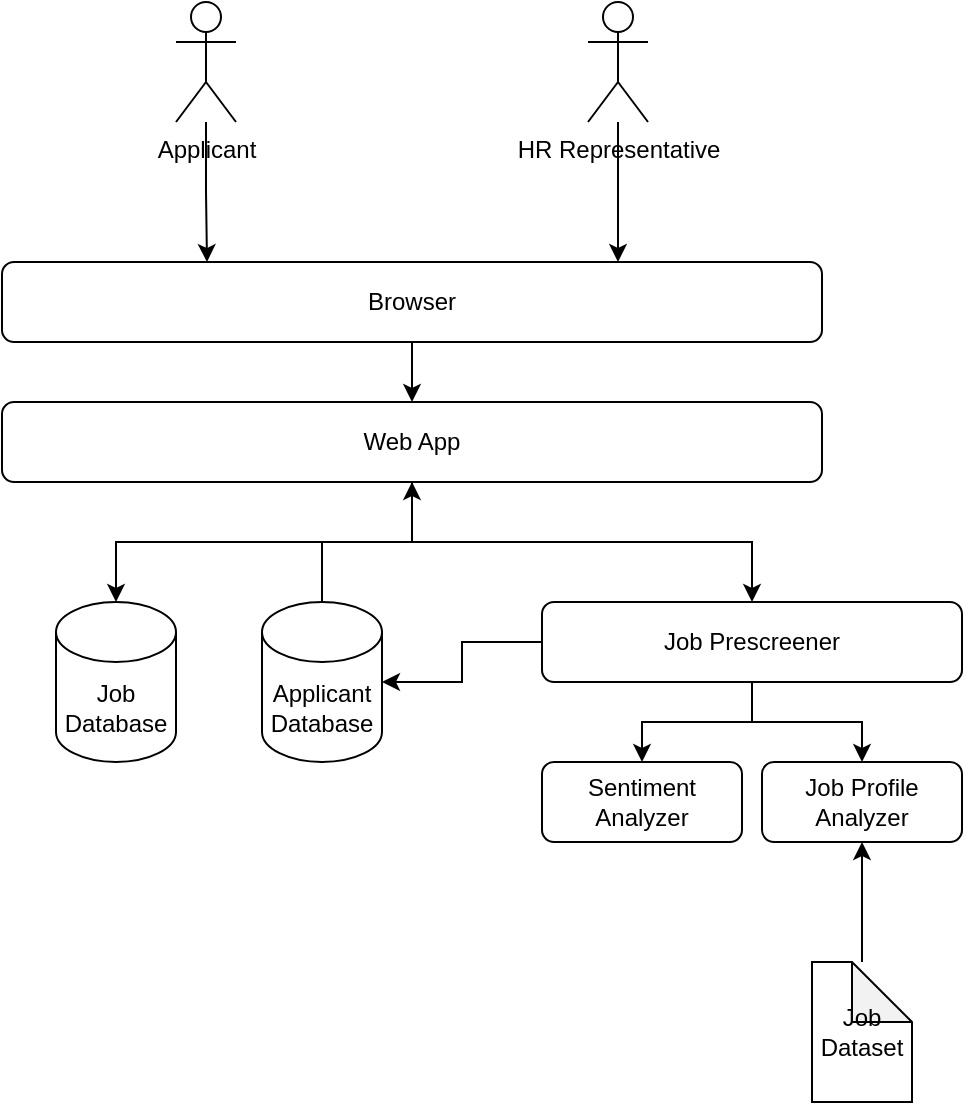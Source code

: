 <mxfile version="14.8.5" type="github" pages="3">
  <diagram id="7ybbHpX5dajk2UukcJ7S" name="Architecture">
    <mxGraphModel dx="1226" dy="1003" grid="1" gridSize="10" guides="1" tooltips="1" connect="1" arrows="1" fold="1" page="1" pageScale="1" pageWidth="850" pageHeight="1100" math="0" shadow="0">
      <root>
        <mxCell id="0" />
        <mxCell id="1" parent="0" />
        <mxCell id="MkK2GJTCESa-Gsvrgqye-18" style="edgeStyle=orthogonalEdgeStyle;rounded=0;orthogonalLoop=1;jettySize=auto;html=1;" edge="1" parent="1" source="MkK2GJTCESa-Gsvrgqye-8" target="MkK2GJTCESa-Gsvrgqye-16">
          <mxGeometry relative="1" as="geometry" />
        </mxCell>
        <mxCell id="MkK2GJTCESa-Gsvrgqye-8" value="Browser" style="rounded=1;whiteSpace=wrap;html=1;" vertex="1" parent="1">
          <mxGeometry x="50" y="160" width="410" height="40" as="geometry" />
        </mxCell>
        <mxCell id="MkK2GJTCESa-Gsvrgqye-13" style="edgeStyle=orthogonalEdgeStyle;rounded=0;orthogonalLoop=1;jettySize=auto;html=1;entryX=0.25;entryY=0;entryDx=0;entryDy=0;" edge="1" parent="1" source="MkK2GJTCESa-Gsvrgqye-10" target="MkK2GJTCESa-Gsvrgqye-8">
          <mxGeometry relative="1" as="geometry" />
        </mxCell>
        <mxCell id="MkK2GJTCESa-Gsvrgqye-10" value="Applicant" style="shape=umlActor;verticalLabelPosition=bottom;verticalAlign=top;html=1;outlineConnect=0;" vertex="1" parent="1">
          <mxGeometry x="137" y="30" width="30" height="60" as="geometry" />
        </mxCell>
        <mxCell id="MkK2GJTCESa-Gsvrgqye-14" style="edgeStyle=orthogonalEdgeStyle;rounded=0;orthogonalLoop=1;jettySize=auto;html=1;" edge="1" parent="1" source="MkK2GJTCESa-Gsvrgqye-12">
          <mxGeometry relative="1" as="geometry">
            <mxPoint x="358" y="160" as="targetPoint" />
          </mxGeometry>
        </mxCell>
        <mxCell id="MkK2GJTCESa-Gsvrgqye-12" value="HR Representative" style="shape=umlActor;verticalLabelPosition=bottom;verticalAlign=top;html=1;outlineConnect=0;" vertex="1" parent="1">
          <mxGeometry x="343" y="30" width="30" height="60" as="geometry" />
        </mxCell>
        <mxCell id="MkK2GJTCESa-Gsvrgqye-19" style="edgeStyle=orthogonalEdgeStyle;rounded=0;orthogonalLoop=1;jettySize=auto;html=1;" edge="1" parent="1" source="MkK2GJTCESa-Gsvrgqye-16" target="MkK2GJTCESa-Gsvrgqye-17">
          <mxGeometry relative="1" as="geometry" />
        </mxCell>
        <mxCell id="MkK2GJTCESa-Gsvrgqye-22" style="edgeStyle=orthogonalEdgeStyle;rounded=0;orthogonalLoop=1;jettySize=auto;html=1;" edge="1" parent="1" source="MkK2GJTCESa-Gsvrgqye-16" target="MkK2GJTCESa-Gsvrgqye-21">
          <mxGeometry relative="1" as="geometry" />
        </mxCell>
        <mxCell id="MkK2GJTCESa-Gsvrgqye-16" value="Web App" style="rounded=1;whiteSpace=wrap;html=1;" vertex="1" parent="1">
          <mxGeometry x="50" y="230" width="410" height="40" as="geometry" />
        </mxCell>
        <mxCell id="MkK2GJTCESa-Gsvrgqye-25" style="edgeStyle=orthogonalEdgeStyle;rounded=0;orthogonalLoop=1;jettySize=auto;html=1;entryX=0.5;entryY=0;entryDx=0;entryDy=0;" edge="1" parent="1" source="MkK2GJTCESa-Gsvrgqye-17" target="MkK2GJTCESa-Gsvrgqye-24">
          <mxGeometry relative="1" as="geometry" />
        </mxCell>
        <mxCell id="MkK2GJTCESa-Gsvrgqye-26" style="edgeStyle=orthogonalEdgeStyle;rounded=0;orthogonalLoop=1;jettySize=auto;html=1;entryX=0.5;entryY=0;entryDx=0;entryDy=0;" edge="1" parent="1" source="MkK2GJTCESa-Gsvrgqye-17" target="MkK2GJTCESa-Gsvrgqye-23">
          <mxGeometry relative="1" as="geometry" />
        </mxCell>
        <mxCell id="jto9FF4cPGwNwT2cM_o--3" style="edgeStyle=orthogonalEdgeStyle;rounded=0;orthogonalLoop=1;jettySize=auto;html=1;entryX=1;entryY=0.5;entryDx=0;entryDy=0;entryPerimeter=0;" edge="1" parent="1" source="MkK2GJTCESa-Gsvrgqye-17" target="jto9FF4cPGwNwT2cM_o--1">
          <mxGeometry relative="1" as="geometry" />
        </mxCell>
        <mxCell id="MkK2GJTCESa-Gsvrgqye-17" value="Job Prescreener" style="rounded=1;whiteSpace=wrap;html=1;" vertex="1" parent="1">
          <mxGeometry x="320" y="330" width="210" height="40" as="geometry" />
        </mxCell>
        <mxCell id="Db0mCJ6-AtugHzPYzEpu-3" style="edgeStyle=orthogonalEdgeStyle;rounded=0;orthogonalLoop=1;jettySize=auto;html=1;entryX=0.5;entryY=1;entryDx=0;entryDy=0;" edge="1" parent="1" source="MkK2GJTCESa-Gsvrgqye-20" target="MkK2GJTCESa-Gsvrgqye-23">
          <mxGeometry relative="1" as="geometry">
            <mxPoint x="510" y="530" as="sourcePoint" />
            <mxPoint x="680" y="525" as="targetPoint" />
          </mxGeometry>
        </mxCell>
        <mxCell id="MkK2GJTCESa-Gsvrgqye-20" value="Job Dataset" style="shape=note;whiteSpace=wrap;html=1;backgroundOutline=1;darkOpacity=0.05;" vertex="1" parent="1">
          <mxGeometry x="455" y="510" width="50" height="70" as="geometry" />
        </mxCell>
        <mxCell id="MkK2GJTCESa-Gsvrgqye-21" value="Job Database" style="shape=cylinder3;whiteSpace=wrap;html=1;boundedLbl=1;backgroundOutline=1;size=15;" vertex="1" parent="1">
          <mxGeometry x="77" y="330" width="60" height="80" as="geometry" />
        </mxCell>
        <mxCell id="MkK2GJTCESa-Gsvrgqye-23" value="Job Profile Analyzer" style="rounded=1;whiteSpace=wrap;html=1;" vertex="1" parent="1">
          <mxGeometry x="430" y="410" width="100" height="40" as="geometry" />
        </mxCell>
        <mxCell id="MkK2GJTCESa-Gsvrgqye-24" value="Sentiment Analyzer" style="rounded=1;whiteSpace=wrap;html=1;" vertex="1" parent="1">
          <mxGeometry x="320" y="410" width="100" height="40" as="geometry" />
        </mxCell>
        <mxCell id="jto9FF4cPGwNwT2cM_o--4" style="edgeStyle=orthogonalEdgeStyle;rounded=0;orthogonalLoop=1;jettySize=auto;html=1;" edge="1" parent="1" source="jto9FF4cPGwNwT2cM_o--1" target="MkK2GJTCESa-Gsvrgqye-16">
          <mxGeometry relative="1" as="geometry" />
        </mxCell>
        <mxCell id="jto9FF4cPGwNwT2cM_o--1" value="Applicant Database" style="shape=cylinder3;whiteSpace=wrap;html=1;boundedLbl=1;backgroundOutline=1;size=15;" vertex="1" parent="1">
          <mxGeometry x="180" y="330" width="60" height="80" as="geometry" />
        </mxCell>
      </root>
    </mxGraphModel>
  </diagram>
  <diagram name="Workflow" id="vTDRTKx50tNlv0lzdk5F">
    <mxGraphModel dx="1226" dy="1003" grid="1" gridSize="10" guides="1" tooltips="1" connect="1" arrows="1" fold="1" page="1" pageScale="1" pageWidth="850" pageHeight="1100" math="0" shadow="0">
      <root>
        <mxCell id="Ox0cRDw1gD9_AgDjJ6tY-0" />
        <mxCell id="Ox0cRDw1gD9_AgDjJ6tY-1" parent="Ox0cRDw1gD9_AgDjJ6tY-0" />
        <mxCell id="BILHACdmTxxNt2Fc3VCJ-8" style="edgeStyle=orthogonalEdgeStyle;rounded=0;orthogonalLoop=1;jettySize=auto;html=1;" edge="1" parent="Ox0cRDw1gD9_AgDjJ6tY-1" source="Ox0cRDw1gD9_AgDjJ6tY-5" target="BILHACdmTxxNt2Fc3VCJ-6">
          <mxGeometry relative="1" as="geometry" />
        </mxCell>
        <mxCell id="Ox0cRDw1gD9_AgDjJ6tY-5" value="Applicant" style="shape=umlActor;verticalLabelPosition=bottom;verticalAlign=top;html=1;outlineConnect=0;" vertex="1" parent="Ox0cRDw1gD9_AgDjJ6tY-1">
          <mxGeometry x="385" y="30" width="30" height="60" as="geometry" />
        </mxCell>
        <mxCell id="BILHACdmTxxNt2Fc3VCJ-27" style="edgeStyle=orthogonalEdgeStyle;rounded=0;orthogonalLoop=1;jettySize=auto;html=1;" edge="1" parent="Ox0cRDw1gD9_AgDjJ6tY-1" source="Ox0cRDw1gD9_AgDjJ6tY-13" target="Ox0cRDw1gD9_AgDjJ6tY-16">
          <mxGeometry relative="1" as="geometry">
            <mxPoint x="830" y="760" as="targetPoint" />
          </mxGeometry>
        </mxCell>
        <mxCell id="Ox0cRDw1gD9_AgDjJ6tY-13" value="Compile Behavioral Scores, Application Scores and Recommended Jobs&lt;br&gt;and Store in Applicant Database" style="rounded=1;whiteSpace=wrap;html=1;" vertex="1" parent="Ox0cRDw1gD9_AgDjJ6tY-1">
          <mxGeometry x="200" y="730" width="410" height="40" as="geometry" />
        </mxCell>
        <mxCell id="BILHACdmTxxNt2Fc3VCJ-1" style="edgeStyle=orthogonalEdgeStyle;rounded=0;orthogonalLoop=1;jettySize=auto;html=1;entryX=0.5;entryY=0;entryDx=0;entryDy=0;" edge="1" parent="Ox0cRDw1gD9_AgDjJ6tY-1" source="Ox0cRDw1gD9_AgDjJ6tY-15" target="BILHACdmTxxNt2Fc3VCJ-0">
          <mxGeometry relative="1" as="geometry" />
        </mxCell>
        <mxCell id="BILHACdmTxxNt2Fc3VCJ-31" style="edgeStyle=orthogonalEdgeStyle;rounded=0;orthogonalLoop=1;jettySize=auto;html=1;" edge="1" parent="Ox0cRDw1gD9_AgDjJ6tY-1" source="Ox0cRDw1gD9_AgDjJ6tY-15" target="BILHACdmTxxNt2Fc3VCJ-29">
          <mxGeometry relative="1" as="geometry">
            <Array as="points">
              <mxPoint x="725" y="150" />
              <mxPoint x="870" y="150" />
            </Array>
          </mxGeometry>
        </mxCell>
        <mxCell id="Ox0cRDw1gD9_AgDjJ6tY-15" value="Job Dataset" style="shape=note;whiteSpace=wrap;html=1;backgroundOutline=1;darkOpacity=0.05;" vertex="1" parent="Ox0cRDw1gD9_AgDjJ6tY-1">
          <mxGeometry x="700" y="50" width="50" height="70" as="geometry" />
        </mxCell>
        <mxCell id="Ox0cRDw1gD9_AgDjJ6tY-16" value="Applicant Database" style="shape=cylinder3;whiteSpace=wrap;html=1;boundedLbl=1;backgroundOutline=1;size=15;" vertex="1" parent="Ox0cRDw1gD9_AgDjJ6tY-1">
          <mxGeometry x="820" y="710" width="100" height="80" as="geometry" />
        </mxCell>
        <mxCell id="BILHACdmTxxNt2Fc3VCJ-3" style="edgeStyle=orthogonalEdgeStyle;rounded=0;orthogonalLoop=1;jettySize=auto;html=1;" edge="1" parent="Ox0cRDw1gD9_AgDjJ6tY-1" source="BILHACdmTxxNt2Fc3VCJ-0" target="BILHACdmTxxNt2Fc3VCJ-2">
          <mxGeometry relative="1" as="geometry" />
        </mxCell>
        <mxCell id="BILHACdmTxxNt2Fc3VCJ-0" value="TF-IDF Vectorizer" style="rounded=1;whiteSpace=wrap;html=1;" vertex="1" parent="Ox0cRDw1gD9_AgDjJ6tY-1">
          <mxGeometry x="675" y="180" width="100" height="40" as="geometry" />
        </mxCell>
        <mxCell id="BILHACdmTxxNt2Fc3VCJ-5" style="edgeStyle=orthogonalEdgeStyle;rounded=0;orthogonalLoop=1;jettySize=auto;html=1;entryX=1;entryY=0.5;entryDx=0;entryDy=0;" edge="1" parent="Ox0cRDw1gD9_AgDjJ6tY-1" source="BILHACdmTxxNt2Fc3VCJ-2" target="BILHACdmTxxNt2Fc3VCJ-13">
          <mxGeometry relative="1" as="geometry">
            <mxPoint x="725" y="400" as="targetPoint" />
            <Array as="points">
              <mxPoint x="720" y="420" />
            </Array>
          </mxGeometry>
        </mxCell>
        <mxCell id="BILHACdmTxxNt2Fc3VCJ-2" value="TF-IDF Job Matrix" style="shape=cylinder3;whiteSpace=wrap;html=1;boundedLbl=1;backgroundOutline=1;size=15;" vertex="1" parent="Ox0cRDw1gD9_AgDjJ6tY-1">
          <mxGeometry x="695" y="260" width="60" height="80" as="geometry" />
        </mxCell>
        <mxCell id="BILHACdmTxxNt2Fc3VCJ-10" style="edgeStyle=orthogonalEdgeStyle;rounded=0;orthogonalLoop=1;jettySize=auto;html=1;" edge="1" parent="Ox0cRDw1gD9_AgDjJ6tY-1" source="BILHACdmTxxNt2Fc3VCJ-6" target="BILHACdmTxxNt2Fc3VCJ-9">
          <mxGeometry relative="1" as="geometry" />
        </mxCell>
        <mxCell id="BILHACdmTxxNt2Fc3VCJ-12" style="edgeStyle=orthogonalEdgeStyle;rounded=0;orthogonalLoop=1;jettySize=auto;html=1;" edge="1" parent="Ox0cRDw1gD9_AgDjJ6tY-1" source="BILHACdmTxxNt2Fc3VCJ-6" target="BILHACdmTxxNt2Fc3VCJ-11">
          <mxGeometry relative="1" as="geometry" />
        </mxCell>
        <mxCell id="BILHACdmTxxNt2Fc3VCJ-6" value="Fill out Job Application Form" style="rounded=1;whiteSpace=wrap;html=1;" vertex="1" parent="Ox0cRDw1gD9_AgDjJ6tY-1">
          <mxGeometry x="350" y="170" width="100" height="40" as="geometry" />
        </mxCell>
        <mxCell id="BILHACdmTxxNt2Fc3VCJ-20" style="edgeStyle=orthogonalEdgeStyle;rounded=0;orthogonalLoop=1;jettySize=auto;html=1;entryX=0.5;entryY=0;entryDx=0;entryDy=0;" edge="1" parent="Ox0cRDw1gD9_AgDjJ6tY-1" source="BILHACdmTxxNt2Fc3VCJ-9" target="BILHACdmTxxNt2Fc3VCJ-19">
          <mxGeometry relative="1" as="geometry" />
        </mxCell>
        <mxCell id="BILHACdmTxxNt2Fc3VCJ-9" value="Run Sentiment Analysis on Behavioral Questions" style="rounded=1;whiteSpace=wrap;html=1;" vertex="1" parent="Ox0cRDw1gD9_AgDjJ6tY-1">
          <mxGeometry x="200" y="310" width="195" height="40" as="geometry" />
        </mxCell>
        <mxCell id="BILHACdmTxxNt2Fc3VCJ-14" style="edgeStyle=orthogonalEdgeStyle;rounded=0;orthogonalLoop=1;jettySize=auto;html=1;" edge="1" parent="Ox0cRDw1gD9_AgDjJ6tY-1" source="BILHACdmTxxNt2Fc3VCJ-11" target="BILHACdmTxxNt2Fc3VCJ-13">
          <mxGeometry relative="1" as="geometry" />
        </mxCell>
        <mxCell id="BILHACdmTxxNt2Fc3VCJ-11" value="Vectorize Applicant Job Profile" style="rounded=1;whiteSpace=wrap;html=1;" vertex="1" parent="Ox0cRDw1gD9_AgDjJ6tY-1">
          <mxGeometry x="415" y="310" width="195" height="40" as="geometry" />
        </mxCell>
        <mxCell id="BILHACdmTxxNt2Fc3VCJ-16" style="edgeStyle=orthogonalEdgeStyle;rounded=0;orthogonalLoop=1;jettySize=auto;html=1;" edge="1" parent="Ox0cRDw1gD9_AgDjJ6tY-1" source="BILHACdmTxxNt2Fc3VCJ-13" target="BILHACdmTxxNt2Fc3VCJ-15">
          <mxGeometry relative="1" as="geometry" />
        </mxCell>
        <mxCell id="BILHACdmTxxNt2Fc3VCJ-13" value="&lt;span&gt;Load Precomputed TF-IDF Job Matrix&lt;/span&gt;" style="rounded=1;whiteSpace=wrap;html=1;" vertex="1" parent="Ox0cRDw1gD9_AgDjJ6tY-1">
          <mxGeometry x="415" y="400" width="195" height="40" as="geometry" />
        </mxCell>
        <mxCell id="BILHACdmTxxNt2Fc3VCJ-18" style="edgeStyle=orthogonalEdgeStyle;rounded=0;orthogonalLoop=1;jettySize=auto;html=1;" edge="1" parent="Ox0cRDw1gD9_AgDjJ6tY-1" source="BILHACdmTxxNt2Fc3VCJ-15" target="BILHACdmTxxNt2Fc3VCJ-17">
          <mxGeometry relative="1" as="geometry">
            <Array as="points">
              <mxPoint x="513" y="540" />
              <mxPoint x="738" y="540" />
            </Array>
          </mxGeometry>
        </mxCell>
        <mxCell id="BILHACdmTxxNt2Fc3VCJ-24" style="edgeStyle=orthogonalEdgeStyle;rounded=0;orthogonalLoop=1;jettySize=auto;html=1;" edge="1" parent="Ox0cRDw1gD9_AgDjJ6tY-1" source="BILHACdmTxxNt2Fc3VCJ-15" target="BILHACdmTxxNt2Fc3VCJ-23">
          <mxGeometry relative="1" as="geometry" />
        </mxCell>
        <mxCell id="BILHACdmTxxNt2Fc3VCJ-15" value="&lt;span&gt;Compare Cosine Similarity from Applicant Job Profile and Job Matrix.&lt;/span&gt;" style="rounded=1;whiteSpace=wrap;html=1;" vertex="1" parent="Ox0cRDw1gD9_AgDjJ6tY-1">
          <mxGeometry x="415" y="480" width="195" height="40" as="geometry" />
        </mxCell>
        <mxCell id="BILHACdmTxxNt2Fc3VCJ-21" style="edgeStyle=orthogonalEdgeStyle;rounded=0;orthogonalLoop=1;jettySize=auto;html=1;entryX=0.5;entryY=0;entryDx=0;entryDy=0;" edge="1" parent="Ox0cRDw1gD9_AgDjJ6tY-1" source="BILHACdmTxxNt2Fc3VCJ-17" target="Ox0cRDw1gD9_AgDjJ6tY-13">
          <mxGeometry relative="1" as="geometry">
            <Array as="points">
              <mxPoint x="738" y="670" />
              <mxPoint x="405" y="670" />
            </Array>
          </mxGeometry>
        </mxCell>
        <mxCell id="BILHACdmTxxNt2Fc3VCJ-17" value="&lt;span&gt;Get TOP-N most similar Job Profiles to Applicant for Recomendation&lt;/span&gt;" style="rounded=1;whiteSpace=wrap;html=1;" vertex="1" parent="Ox0cRDw1gD9_AgDjJ6tY-1">
          <mxGeometry x="640" y="570" width="195" height="40" as="geometry" />
        </mxCell>
        <mxCell id="BILHACdmTxxNt2Fc3VCJ-22" style="edgeStyle=orthogonalEdgeStyle;rounded=0;orthogonalLoop=1;jettySize=auto;html=1;entryX=0.5;entryY=0;entryDx=0;entryDy=0;" edge="1" parent="Ox0cRDw1gD9_AgDjJ6tY-1" source="BILHACdmTxxNt2Fc3VCJ-19" target="Ox0cRDw1gD9_AgDjJ6tY-13">
          <mxGeometry relative="1" as="geometry" />
        </mxCell>
        <mxCell id="BILHACdmTxxNt2Fc3VCJ-19" value="Create sentiment Score Average" style="rounded=1;whiteSpace=wrap;html=1;" vertex="1" parent="Ox0cRDw1gD9_AgDjJ6tY-1">
          <mxGeometry x="200" y="570" width="195" height="40" as="geometry" />
        </mxCell>
        <mxCell id="BILHACdmTxxNt2Fc3VCJ-26" style="edgeStyle=orthogonalEdgeStyle;rounded=0;orthogonalLoop=1;jettySize=auto;html=1;" edge="1" parent="Ox0cRDw1gD9_AgDjJ6tY-1" source="BILHACdmTxxNt2Fc3VCJ-23" target="Ox0cRDw1gD9_AgDjJ6tY-13">
          <mxGeometry relative="1" as="geometry" />
        </mxCell>
        <mxCell id="BILHACdmTxxNt2Fc3VCJ-23" value="&lt;span&gt;Get Score from Applicant profile vs Applied Job&lt;/span&gt;" style="rounded=1;whiteSpace=wrap;html=1;" vertex="1" parent="Ox0cRDw1gD9_AgDjJ6tY-1">
          <mxGeometry x="415" y="570" width="195" height="40" as="geometry" />
        </mxCell>
        <mxCell id="BILHACdmTxxNt2Fc3VCJ-29" value="Job Database" style="shape=cylinder3;whiteSpace=wrap;html=1;boundedLbl=1;backgroundOutline=1;size=15;" vertex="1" parent="Ox0cRDw1gD9_AgDjJ6tY-1">
          <mxGeometry x="820" y="370" width="100" height="80" as="geometry" />
        </mxCell>
      </root>
    </mxGraphModel>
  </diagram>
  <diagram id="st5UAcDkh8hBPhruOyUk" name="HR Representative Flow">
    <mxGraphModel dx="376" dy="1003" grid="1" gridSize="10" guides="1" tooltips="1" connect="1" arrows="1" fold="1" page="1" pageScale="1" pageWidth="850" pageHeight="1100" math="0" shadow="0">
      <root>
        <mxCell id="MIVdPbs2UFeUPwhbEwiN-0" />
        <mxCell id="MIVdPbs2UFeUPwhbEwiN-1" parent="MIVdPbs2UFeUPwhbEwiN-0" />
        <mxCell id="U6gcK8wM517_whFydwB--0" value="HR Representative" style="shape=umlActor;verticalLabelPosition=bottom;verticalAlign=top;html=1;outlineConnect=0;" vertex="1" parent="MIVdPbs2UFeUPwhbEwiN-1">
          <mxGeometry x="1282.5" y="70" width="30" height="60" as="geometry" />
        </mxCell>
        <mxCell id="U6gcK8wM517_whFydwB--1" style="edgeStyle=orthogonalEdgeStyle;rounded=0;orthogonalLoop=1;jettySize=auto;html=1;" edge="1" parent="MIVdPbs2UFeUPwhbEwiN-1" source="U6gcK8wM517_whFydwB--3">
          <mxGeometry relative="1" as="geometry">
            <mxPoint x="1297.5" y="150" as="targetPoint" />
          </mxGeometry>
        </mxCell>
        <mxCell id="U6gcK8wM517_whFydwB--2" style="edgeStyle=orthogonalEdgeStyle;rounded=0;orthogonalLoop=1;jettySize=auto;html=1;" edge="1" parent="MIVdPbs2UFeUPwhbEwiN-1" source="U6gcK8wM517_whFydwB--3" target="U6gcK8wM517_whFydwB--5">
          <mxGeometry relative="1" as="geometry" />
        </mxCell>
        <mxCell id="U6gcK8wM517_whFydwB--3" value="Retrieve List of Job" style="rounded=1;whiteSpace=wrap;html=1;" vertex="1" parent="MIVdPbs2UFeUPwhbEwiN-1">
          <mxGeometry x="1200" y="280" width="195" height="40" as="geometry" />
        </mxCell>
        <mxCell id="U6gcK8wM517_whFydwB--4" style="edgeStyle=orthogonalEdgeStyle;rounded=0;orthogonalLoop=1;jettySize=auto;html=1;entryX=0.5;entryY=0;entryDx=0;entryDy=0;" edge="1" parent="MIVdPbs2UFeUPwhbEwiN-1" source="U6gcK8wM517_whFydwB--5" target="U6gcK8wM517_whFydwB--7">
          <mxGeometry relative="1" as="geometry" />
        </mxCell>
        <mxCell id="U6gcK8wM517_whFydwB--5" value="Pick a Job to review applicants" style="rounded=1;whiteSpace=wrap;html=1;" vertex="1" parent="MIVdPbs2UFeUPwhbEwiN-1">
          <mxGeometry x="1200" y="390" width="195" height="40" as="geometry" />
        </mxCell>
        <mxCell id="U6gcK8wM517_whFydwB--6" style="edgeStyle=orthogonalEdgeStyle;rounded=0;orthogonalLoop=1;jettySize=auto;html=1;" edge="1" parent="MIVdPbs2UFeUPwhbEwiN-1" source="U6gcK8wM517_whFydwB--7" target="U6gcK8wM517_whFydwB--9">
          <mxGeometry relative="1" as="geometry" />
        </mxCell>
        <mxCell id="U6gcK8wM517_whFydwB--7" value="Retrieve Applicants for the Job" style="rounded=1;whiteSpace=wrap;html=1;" vertex="1" parent="MIVdPbs2UFeUPwhbEwiN-1">
          <mxGeometry x="1200" y="500" width="195" height="40" as="geometry" />
        </mxCell>
        <mxCell id="U6gcK8wM517_whFydwB--8" style="edgeStyle=orthogonalEdgeStyle;rounded=0;orthogonalLoop=1;jettySize=auto;html=1;entryX=0.5;entryY=0;entryDx=0;entryDy=0;" edge="1" parent="MIVdPbs2UFeUPwhbEwiN-1" source="U6gcK8wM517_whFydwB--9" target="U6gcK8wM517_whFydwB--11">
          <mxGeometry relative="1" as="geometry" />
        </mxCell>
        <mxCell id="U6gcK8wM517_whFydwB--9" value="Display Applicant list with Scores" style="rounded=1;whiteSpace=wrap;html=1;" vertex="1" parent="MIVdPbs2UFeUPwhbEwiN-1">
          <mxGeometry x="1200" y="610" width="195" height="40" as="geometry" />
        </mxCell>
        <mxCell id="U6gcK8wM517_whFydwB--10" style="edgeStyle=orthogonalEdgeStyle;rounded=0;orthogonalLoop=1;jettySize=auto;html=1;entryX=0.5;entryY=0;entryDx=0;entryDy=0;" edge="1" parent="MIVdPbs2UFeUPwhbEwiN-1" source="U6gcK8wM517_whFydwB--11" target="U6gcK8wM517_whFydwB--12">
          <mxGeometry relative="1" as="geometry" />
        </mxCell>
        <mxCell id="U6gcK8wM517_whFydwB--11" value="Pick an Applicant" style="rounded=1;whiteSpace=wrap;html=1;" vertex="1" parent="MIVdPbs2UFeUPwhbEwiN-1">
          <mxGeometry x="1200" y="710" width="195" height="40" as="geometry" />
        </mxCell>
        <mxCell id="U6gcK8wM517_whFydwB--12" value="Display Applicant Details" style="rounded=1;whiteSpace=wrap;html=1;" vertex="1" parent="MIVdPbs2UFeUPwhbEwiN-1">
          <mxGeometry x="1200" y="810" width="195" height="40" as="geometry" />
        </mxCell>
        <mxCell id="tSQmIH82gIPoskTuoKvA-3" style="edgeStyle=orthogonalEdgeStyle;rounded=0;orthogonalLoop=1;jettySize=auto;html=1;entryX=0;entryY=0.5;entryDx=0;entryDy=0;" edge="1" parent="MIVdPbs2UFeUPwhbEwiN-1" source="tSQmIH82gIPoskTuoKvA-0" target="U6gcK8wM517_whFydwB--7">
          <mxGeometry relative="1" as="geometry" />
        </mxCell>
        <mxCell id="tSQmIH82gIPoskTuoKvA-4" style="edgeStyle=orthogonalEdgeStyle;rounded=0;orthogonalLoop=1;jettySize=auto;html=1;entryX=0;entryY=0.5;entryDx=0;entryDy=0;" edge="1" parent="MIVdPbs2UFeUPwhbEwiN-1" source="tSQmIH82gIPoskTuoKvA-0" target="U6gcK8wM517_whFydwB--12">
          <mxGeometry relative="1" as="geometry" />
        </mxCell>
        <mxCell id="tSQmIH82gIPoskTuoKvA-0" value="Applicant Database" style="shape=cylinder3;whiteSpace=wrap;html=1;boundedLbl=1;backgroundOutline=1;size=15;" vertex="1" parent="MIVdPbs2UFeUPwhbEwiN-1">
          <mxGeometry x="940" y="610" width="100" height="80" as="geometry" />
        </mxCell>
        <mxCell id="tSQmIH82gIPoskTuoKvA-2" style="edgeStyle=orthogonalEdgeStyle;rounded=0;orthogonalLoop=1;jettySize=auto;html=1;entryX=0;entryY=0.5;entryDx=0;entryDy=0;" edge="1" parent="MIVdPbs2UFeUPwhbEwiN-1" source="tSQmIH82gIPoskTuoKvA-1" target="U6gcK8wM517_whFydwB--3">
          <mxGeometry relative="1" as="geometry" />
        </mxCell>
        <mxCell id="tSQmIH82gIPoskTuoKvA-1" value="Job Database" style="shape=cylinder3;whiteSpace=wrap;html=1;boundedLbl=1;backgroundOutline=1;size=15;" vertex="1" parent="MIVdPbs2UFeUPwhbEwiN-1">
          <mxGeometry x="940" y="400" width="100" height="80" as="geometry" />
        </mxCell>
      </root>
    </mxGraphModel>
  </diagram>
</mxfile>
